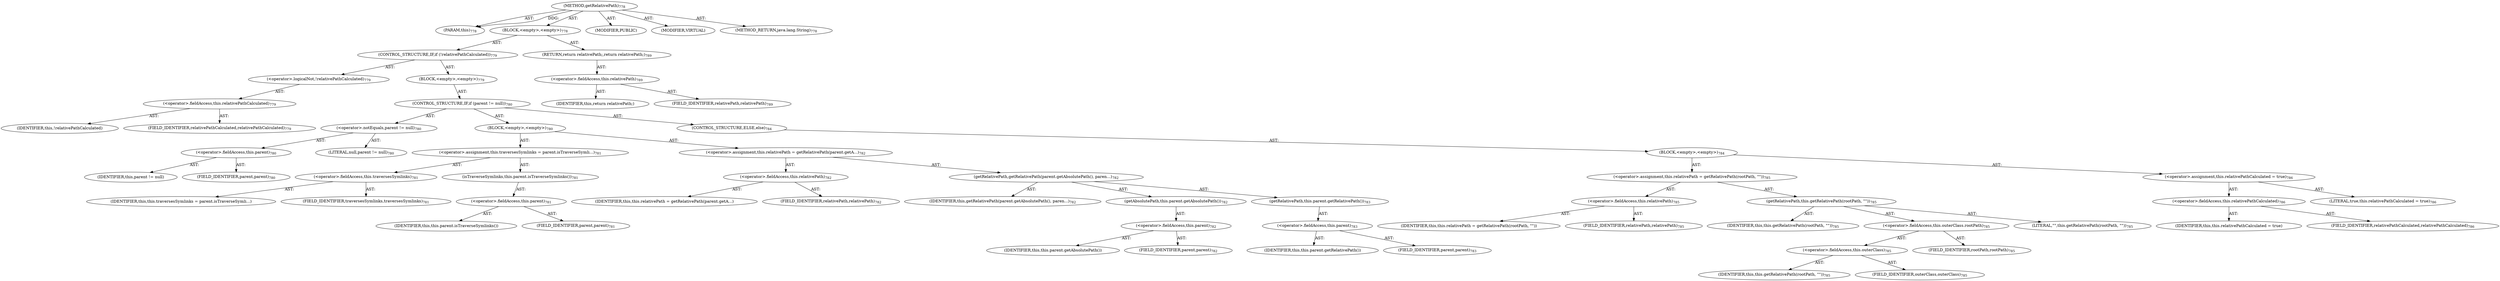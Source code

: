 digraph "getRelativePath" {  
"111669149716" [label = <(METHOD,getRelativePath)<SUB>778</SUB>> ]
"115964117002" [label = <(PARAM,this)<SUB>778</SUB>> ]
"25769803916" [label = <(BLOCK,&lt;empty&gt;,&lt;empty&gt;)<SUB>778</SUB>> ]
"47244640365" [label = <(CONTROL_STRUCTURE,IF,if (!relativePathCalculated))<SUB>779</SUB>> ]
"30064771663" [label = <(&lt;operator&gt;.logicalNot,!relativePathCalculated)<SUB>779</SUB>> ]
"30064771664" [label = <(&lt;operator&gt;.fieldAccess,this.relativePathCalculated)<SUB>779</SUB>> ]
"68719477360" [label = <(IDENTIFIER,this,!relativePathCalculated)> ]
"55834574976" [label = <(FIELD_IDENTIFIER,relativePathCalculated,relativePathCalculated)<SUB>779</SUB>> ]
"25769803917" [label = <(BLOCK,&lt;empty&gt;,&lt;empty&gt;)<SUB>779</SUB>> ]
"47244640366" [label = <(CONTROL_STRUCTURE,IF,if (parent != null))<SUB>780</SUB>> ]
"30064771665" [label = <(&lt;operator&gt;.notEquals,parent != null)<SUB>780</SUB>> ]
"30064771666" [label = <(&lt;operator&gt;.fieldAccess,this.parent)<SUB>780</SUB>> ]
"68719477361" [label = <(IDENTIFIER,this,parent != null)> ]
"55834574977" [label = <(FIELD_IDENTIFIER,parent,parent)<SUB>780</SUB>> ]
"90194313305" [label = <(LITERAL,null,parent != null)<SUB>780</SUB>> ]
"25769803918" [label = <(BLOCK,&lt;empty&gt;,&lt;empty&gt;)<SUB>780</SUB>> ]
"30064771667" [label = <(&lt;operator&gt;.assignment,this.traversesSymlinks = parent.isTraverseSymli...)<SUB>781</SUB>> ]
"30064771668" [label = <(&lt;operator&gt;.fieldAccess,this.traversesSymlinks)<SUB>781</SUB>> ]
"68719477362" [label = <(IDENTIFIER,this,this.traversesSymlinks = parent.isTraverseSymli...)> ]
"55834574978" [label = <(FIELD_IDENTIFIER,traversesSymlinks,traversesSymlinks)<SUB>781</SUB>> ]
"30064771669" [label = <(isTraverseSymlinks,this.parent.isTraverseSymlinks())<SUB>781</SUB>> ]
"30064771670" [label = <(&lt;operator&gt;.fieldAccess,this.parent)<SUB>781</SUB>> ]
"68719477363" [label = <(IDENTIFIER,this,this.parent.isTraverseSymlinks())> ]
"55834574979" [label = <(FIELD_IDENTIFIER,parent,parent)<SUB>781</SUB>> ]
"30064771671" [label = <(&lt;operator&gt;.assignment,this.relativePath = getRelativePath(parent.getA...)<SUB>782</SUB>> ]
"30064771672" [label = <(&lt;operator&gt;.fieldAccess,this.relativePath)<SUB>782</SUB>> ]
"68719477364" [label = <(IDENTIFIER,this,this.relativePath = getRelativePath(parent.getA...)> ]
"55834574980" [label = <(FIELD_IDENTIFIER,relativePath,relativePath)<SUB>782</SUB>> ]
"30064771673" [label = <(getRelativePath,getRelativePath(parent.getAbsolutePath(), paren...)<SUB>782</SUB>> ]
"68719476779" [label = <(IDENTIFIER,this,getRelativePath(parent.getAbsolutePath(), paren...)<SUB>782</SUB>> ]
"30064771674" [label = <(getAbsolutePath,this.parent.getAbsolutePath())<SUB>782</SUB>> ]
"30064771675" [label = <(&lt;operator&gt;.fieldAccess,this.parent)<SUB>782</SUB>> ]
"68719477365" [label = <(IDENTIFIER,this,this.parent.getAbsolutePath())> ]
"55834574981" [label = <(FIELD_IDENTIFIER,parent,parent)<SUB>782</SUB>> ]
"30064771676" [label = <(getRelativePath,this.parent.getRelativePath())<SUB>783</SUB>> ]
"30064771677" [label = <(&lt;operator&gt;.fieldAccess,this.parent)<SUB>783</SUB>> ]
"68719477366" [label = <(IDENTIFIER,this,this.parent.getRelativePath())> ]
"55834574982" [label = <(FIELD_IDENTIFIER,parent,parent)<SUB>783</SUB>> ]
"47244640367" [label = <(CONTROL_STRUCTURE,ELSE,else)<SUB>784</SUB>> ]
"25769803919" [label = <(BLOCK,&lt;empty&gt;,&lt;empty&gt;)<SUB>784</SUB>> ]
"30064771678" [label = <(&lt;operator&gt;.assignment,this.relativePath = getRelativePath(rootPath, &quot;&quot;))<SUB>785</SUB>> ]
"30064771679" [label = <(&lt;operator&gt;.fieldAccess,this.relativePath)<SUB>785</SUB>> ]
"68719477367" [label = <(IDENTIFIER,this,this.relativePath = getRelativePath(rootPath, &quot;&quot;))> ]
"55834574983" [label = <(FIELD_IDENTIFIER,relativePath,relativePath)<SUB>785</SUB>> ]
"30064771680" [label = <(getRelativePath,this.getRelativePath(rootPath, &quot;&quot;))<SUB>785</SUB>> ]
"68719476780" [label = <(IDENTIFIER,this,this.getRelativePath(rootPath, &quot;&quot;))<SUB>785</SUB>> ]
"30064771681" [label = <(&lt;operator&gt;.fieldAccess,this.outerClass.rootPath)<SUB>785</SUB>> ]
"30064771682" [label = <(&lt;operator&gt;.fieldAccess,this.outerClass)<SUB>785</SUB>> ]
"68719477368" [label = <(IDENTIFIER,this,this.getRelativePath(rootPath, &quot;&quot;))<SUB>785</SUB>> ]
"55834574984" [label = <(FIELD_IDENTIFIER,outerClass,outerClass)<SUB>785</SUB>> ]
"55834574985" [label = <(FIELD_IDENTIFIER,rootPath,rootPath)<SUB>785</SUB>> ]
"90194313306" [label = <(LITERAL,&quot;&quot;,this.getRelativePath(rootPath, &quot;&quot;))<SUB>785</SUB>> ]
"30064771683" [label = <(&lt;operator&gt;.assignment,this.relativePathCalculated = true)<SUB>786</SUB>> ]
"30064771684" [label = <(&lt;operator&gt;.fieldAccess,this.relativePathCalculated)<SUB>786</SUB>> ]
"68719477369" [label = <(IDENTIFIER,this,this.relativePathCalculated = true)> ]
"55834574986" [label = <(FIELD_IDENTIFIER,relativePathCalculated,relativePathCalculated)<SUB>786</SUB>> ]
"90194313307" [label = <(LITERAL,true,this.relativePathCalculated = true)<SUB>786</SUB>> ]
"146028888086" [label = <(RETURN,return relativePath;,return relativePath;)<SUB>789</SUB>> ]
"30064771685" [label = <(&lt;operator&gt;.fieldAccess,this.relativePath)<SUB>789</SUB>> ]
"68719477370" [label = <(IDENTIFIER,this,return relativePath;)> ]
"55834574987" [label = <(FIELD_IDENTIFIER,relativePath,relativePath)<SUB>789</SUB>> ]
"133143986277" [label = <(MODIFIER,PUBLIC)> ]
"133143986278" [label = <(MODIFIER,VIRTUAL)> ]
"128849018900" [label = <(METHOD_RETURN,java.lang.String)<SUB>778</SUB>> ]
  "111669149716" -> "115964117002"  [ label = "AST: "] 
  "111669149716" -> "25769803916"  [ label = "AST: "] 
  "111669149716" -> "133143986277"  [ label = "AST: "] 
  "111669149716" -> "133143986278"  [ label = "AST: "] 
  "111669149716" -> "128849018900"  [ label = "AST: "] 
  "25769803916" -> "47244640365"  [ label = "AST: "] 
  "25769803916" -> "146028888086"  [ label = "AST: "] 
  "47244640365" -> "30064771663"  [ label = "AST: "] 
  "47244640365" -> "25769803917"  [ label = "AST: "] 
  "30064771663" -> "30064771664"  [ label = "AST: "] 
  "30064771664" -> "68719477360"  [ label = "AST: "] 
  "30064771664" -> "55834574976"  [ label = "AST: "] 
  "25769803917" -> "47244640366"  [ label = "AST: "] 
  "47244640366" -> "30064771665"  [ label = "AST: "] 
  "47244640366" -> "25769803918"  [ label = "AST: "] 
  "47244640366" -> "47244640367"  [ label = "AST: "] 
  "30064771665" -> "30064771666"  [ label = "AST: "] 
  "30064771665" -> "90194313305"  [ label = "AST: "] 
  "30064771666" -> "68719477361"  [ label = "AST: "] 
  "30064771666" -> "55834574977"  [ label = "AST: "] 
  "25769803918" -> "30064771667"  [ label = "AST: "] 
  "25769803918" -> "30064771671"  [ label = "AST: "] 
  "30064771667" -> "30064771668"  [ label = "AST: "] 
  "30064771667" -> "30064771669"  [ label = "AST: "] 
  "30064771668" -> "68719477362"  [ label = "AST: "] 
  "30064771668" -> "55834574978"  [ label = "AST: "] 
  "30064771669" -> "30064771670"  [ label = "AST: "] 
  "30064771670" -> "68719477363"  [ label = "AST: "] 
  "30064771670" -> "55834574979"  [ label = "AST: "] 
  "30064771671" -> "30064771672"  [ label = "AST: "] 
  "30064771671" -> "30064771673"  [ label = "AST: "] 
  "30064771672" -> "68719477364"  [ label = "AST: "] 
  "30064771672" -> "55834574980"  [ label = "AST: "] 
  "30064771673" -> "68719476779"  [ label = "AST: "] 
  "30064771673" -> "30064771674"  [ label = "AST: "] 
  "30064771673" -> "30064771676"  [ label = "AST: "] 
  "30064771674" -> "30064771675"  [ label = "AST: "] 
  "30064771675" -> "68719477365"  [ label = "AST: "] 
  "30064771675" -> "55834574981"  [ label = "AST: "] 
  "30064771676" -> "30064771677"  [ label = "AST: "] 
  "30064771677" -> "68719477366"  [ label = "AST: "] 
  "30064771677" -> "55834574982"  [ label = "AST: "] 
  "47244640367" -> "25769803919"  [ label = "AST: "] 
  "25769803919" -> "30064771678"  [ label = "AST: "] 
  "25769803919" -> "30064771683"  [ label = "AST: "] 
  "30064771678" -> "30064771679"  [ label = "AST: "] 
  "30064771678" -> "30064771680"  [ label = "AST: "] 
  "30064771679" -> "68719477367"  [ label = "AST: "] 
  "30064771679" -> "55834574983"  [ label = "AST: "] 
  "30064771680" -> "68719476780"  [ label = "AST: "] 
  "30064771680" -> "30064771681"  [ label = "AST: "] 
  "30064771680" -> "90194313306"  [ label = "AST: "] 
  "30064771681" -> "30064771682"  [ label = "AST: "] 
  "30064771681" -> "55834574985"  [ label = "AST: "] 
  "30064771682" -> "68719477368"  [ label = "AST: "] 
  "30064771682" -> "55834574984"  [ label = "AST: "] 
  "30064771683" -> "30064771684"  [ label = "AST: "] 
  "30064771683" -> "90194313307"  [ label = "AST: "] 
  "30064771684" -> "68719477369"  [ label = "AST: "] 
  "30064771684" -> "55834574986"  [ label = "AST: "] 
  "146028888086" -> "30064771685"  [ label = "AST: "] 
  "30064771685" -> "68719477370"  [ label = "AST: "] 
  "30064771685" -> "55834574987"  [ label = "AST: "] 
  "111669149716" -> "115964117002"  [ label = "DDG: "] 
}
